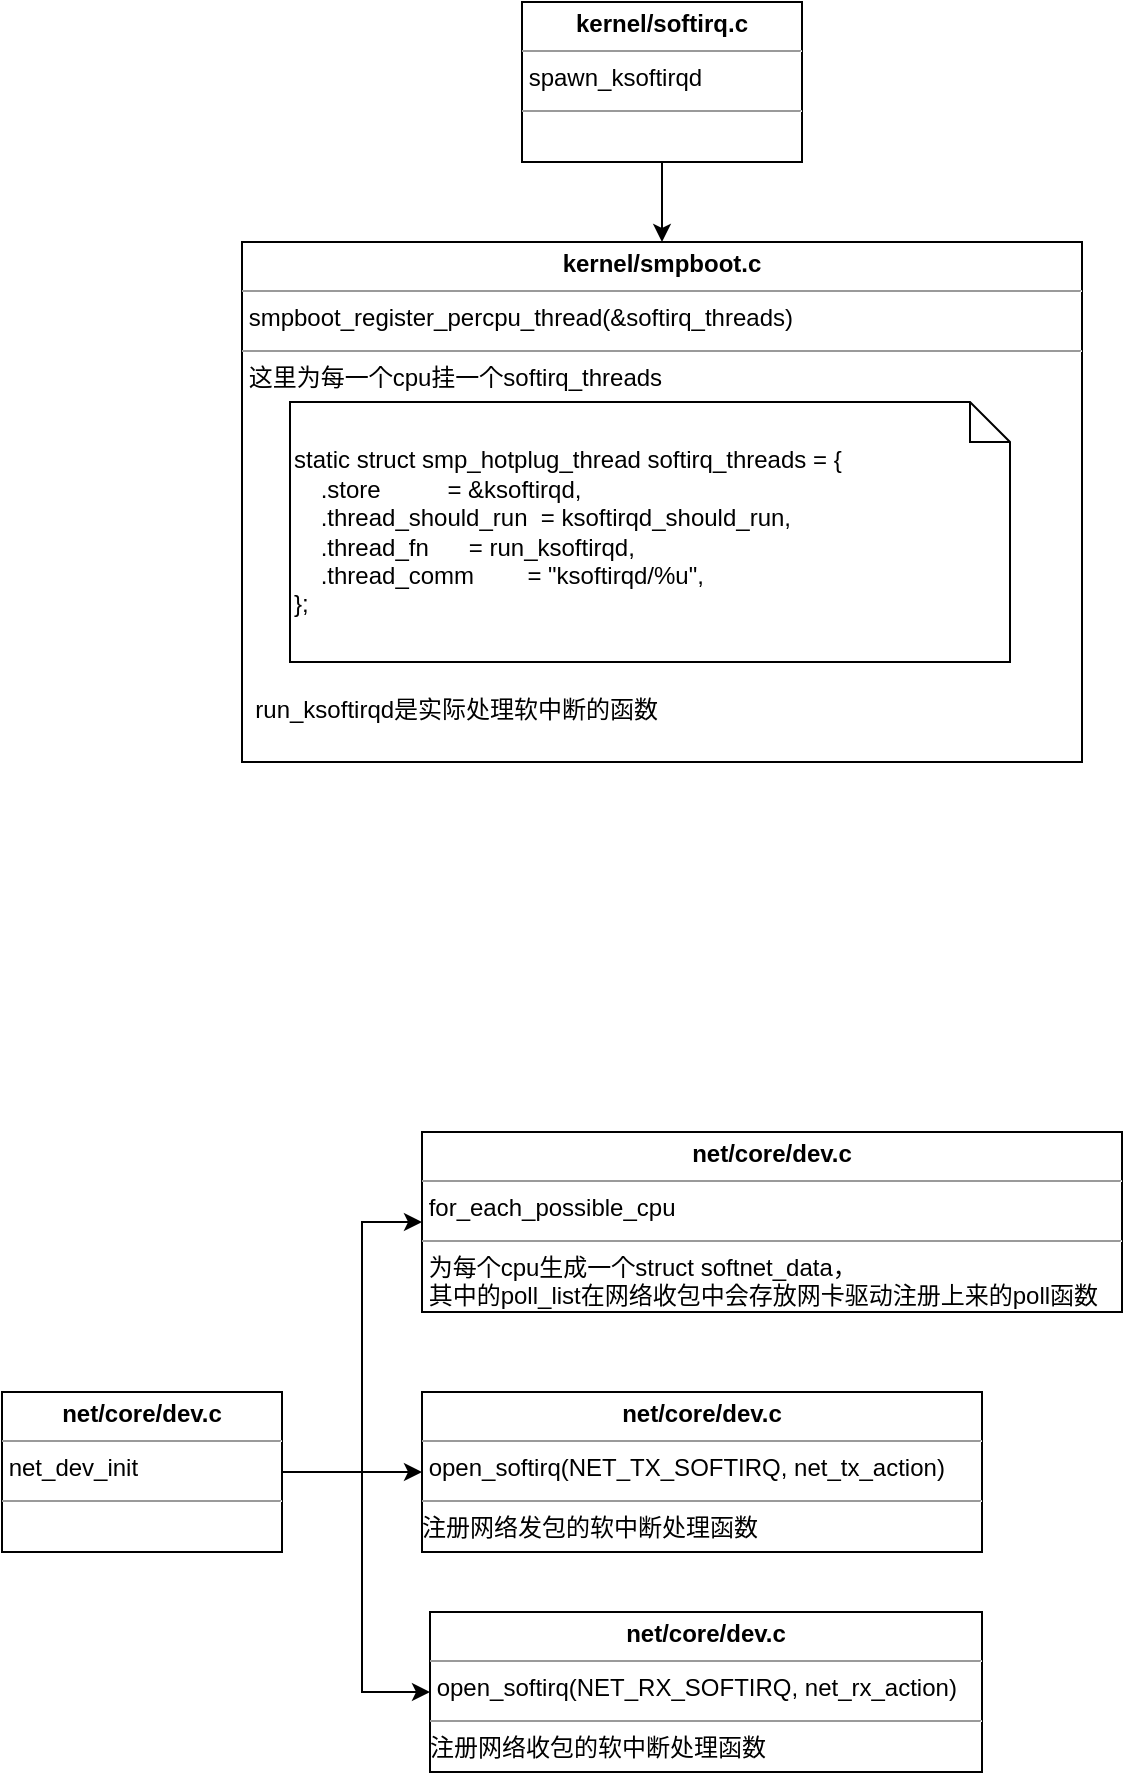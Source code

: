 <mxfile version="12.9.3" type="device"><diagram id="9yTd5UofxAGkcHHRpWci" name="第 1 页"><mxGraphModel dx="1086" dy="806" grid="1" gridSize="10" guides="1" tooltips="1" connect="1" arrows="1" fold="1" page="1" pageScale="1" pageWidth="827" pageHeight="1169" math="0" shadow="0"><root><mxCell id="0"/><mxCell id="1" parent="0"/><mxCell id="41j0bCZ5ppRRElbqNZbP-9" value="" style="edgeStyle=orthogonalEdgeStyle;rounded=0;orthogonalLoop=1;jettySize=auto;html=1;" parent="1" source="41j0bCZ5ppRRElbqNZbP-5" target="41j0bCZ5ppRRElbqNZbP-6" edge="1"><mxGeometry relative="1" as="geometry"/></mxCell><mxCell id="41j0bCZ5ppRRElbqNZbP-5" value="&lt;p style=&quot;margin: 0px ; margin-top: 4px ; text-align: center&quot;&gt;&lt;b&gt;kernel/softirq.c&lt;/b&gt;&lt;br&gt;&lt;/p&gt;&lt;hr size=&quot;1&quot;&gt;&amp;nbsp;spawn_ksoftirqd&lt;div style=&quot;height: 2px&quot;&gt;&lt;/div&gt;&lt;hr size=&quot;1&quot;&gt;&lt;div style=&quot;height: 2px&quot;&gt;&lt;br&gt;&lt;/div&gt;" style="verticalAlign=top;align=left;overflow=fill;fontSize=12;fontFamily=Helvetica;html=1;" parent="1" vertex="1"><mxGeometry x="350" y="20" width="140" height="80" as="geometry"/></mxCell><mxCell id="41j0bCZ5ppRRElbqNZbP-6" value="&lt;p style=&quot;margin: 0px ; margin-top: 4px ; text-align: center&quot;&gt;&lt;b&gt;kernel/smpboot.c&lt;/b&gt;&lt;/p&gt;&lt;hr size=&quot;1&quot;&gt;&amp;nbsp;smpboot_register_percpu_thread(&amp;amp;softirq_threads)&amp;nbsp;&lt;div style=&quot;height: 2px&quot;&gt;&lt;/div&gt;&lt;hr size=&quot;1&quot;&gt;&lt;div style=&quot;height: 2px&quot;&gt;&amp;nbsp;这里为每一个cpu挂一个softirq_threads&lt;br&gt;&lt;/div&gt;&lt;div style=&quot;height: 2px&quot;&gt;&lt;br&gt;&lt;/div&gt;&lt;div style=&quot;height: 2px&quot;&gt;&lt;br&gt;&lt;/div&gt;&lt;div style=&quot;height: 2px&quot;&gt;&lt;br&gt;&lt;/div&gt;&lt;div style=&quot;height: 2px&quot;&gt;&lt;br&gt;&lt;/div&gt;&lt;div style=&quot;height: 2px&quot;&gt;&lt;br&gt;&lt;/div&gt;&lt;div style=&quot;height: 2px&quot;&gt;&lt;br&gt;&lt;/div&gt;&lt;div style=&quot;height: 2px&quot;&gt;&lt;br&gt;&lt;/div&gt;&lt;div style=&quot;height: 2px&quot;&gt;&lt;br&gt;&lt;/div&gt;&lt;div style=&quot;height: 2px&quot;&gt;&lt;br&gt;&lt;/div&gt;&lt;div style=&quot;height: 2px&quot;&gt;&lt;br&gt;&lt;/div&gt;&lt;div style=&quot;height: 2px&quot;&gt;&lt;br&gt;&lt;/div&gt;&lt;div style=&quot;height: 2px&quot;&gt;&lt;br&gt;&lt;/div&gt;&lt;div style=&quot;height: 2px&quot;&gt;&lt;br&gt;&lt;/div&gt;&lt;div style=&quot;height: 2px&quot;&gt;&lt;br&gt;&lt;/div&gt;&lt;div style=&quot;height: 2px&quot;&gt;&lt;br&gt;&lt;/div&gt;&lt;div style=&quot;height: 2px&quot;&gt;&lt;br&gt;&lt;/div&gt;&lt;div style=&quot;height: 2px&quot;&gt;&lt;br&gt;&lt;/div&gt;&lt;div style=&quot;height: 2px&quot;&gt;&lt;br&gt;&lt;/div&gt;&lt;div style=&quot;height: 2px&quot;&gt;&lt;br&gt;&lt;/div&gt;&lt;div style=&quot;height: 2px&quot;&gt;&lt;br&gt;&lt;/div&gt;&lt;div style=&quot;height: 2px&quot;&gt;&lt;br&gt;&lt;/div&gt;&lt;div style=&quot;height: 2px&quot;&gt;&lt;br&gt;&lt;/div&gt;&lt;div style=&quot;height: 2px&quot;&gt;&lt;br&gt;&lt;/div&gt;&lt;div style=&quot;height: 2px&quot;&gt;&lt;br&gt;&lt;/div&gt;&lt;div style=&quot;height: 2px&quot;&gt;&lt;br&gt;&lt;/div&gt;&lt;div style=&quot;height: 2px&quot;&gt;&lt;br&gt;&lt;/div&gt;&lt;div style=&quot;height: 2px&quot;&gt;&lt;br&gt;&lt;/div&gt;&lt;div style=&quot;height: 2px&quot;&gt;&lt;br&gt;&lt;/div&gt;&lt;div style=&quot;height: 2px&quot;&gt;&lt;br&gt;&lt;/div&gt;&lt;div style=&quot;height: 2px&quot;&gt;&lt;br&gt;&lt;/div&gt;&lt;div style=&quot;height: 2px&quot;&gt;&lt;br&gt;&lt;/div&gt;&lt;div style=&quot;height: 2px&quot;&gt;&lt;br&gt;&lt;/div&gt;&lt;div style=&quot;height: 2px&quot;&gt;&lt;br&gt;&lt;/div&gt;&lt;div style=&quot;height: 2px&quot;&gt;&lt;br&gt;&lt;/div&gt;&lt;div style=&quot;height: 2px&quot;&gt;&lt;br&gt;&lt;/div&gt;&lt;div style=&quot;height: 2px&quot;&gt;&lt;br&gt;&lt;/div&gt;&lt;div style=&quot;height: 2px&quot;&gt;&lt;br&gt;&lt;/div&gt;&lt;div style=&quot;height: 2px&quot;&gt;&lt;br&gt;&lt;/div&gt;&lt;div style=&quot;height: 2px&quot;&gt;&lt;br&gt;&lt;/div&gt;&lt;div style=&quot;height: 2px&quot;&gt;&lt;br&gt;&lt;/div&gt;&lt;div style=&quot;height: 2px&quot;&gt;&lt;br&gt;&lt;/div&gt;&lt;div style=&quot;height: 2px&quot;&gt;&lt;br&gt;&lt;/div&gt;&lt;div style=&quot;height: 2px&quot;&gt;&lt;br&gt;&lt;/div&gt;&lt;div style=&quot;height: 2px&quot;&gt;&lt;br&gt;&lt;/div&gt;&lt;div style=&quot;height: 2px&quot;&gt;&lt;br&gt;&lt;/div&gt;&lt;div style=&quot;height: 2px&quot;&gt;&lt;br&gt;&lt;/div&gt;&lt;div style=&quot;height: 2px&quot;&gt;&lt;br&gt;&lt;/div&gt;&lt;div style=&quot;height: 2px&quot;&gt;&lt;br&gt;&lt;/div&gt;&lt;div style=&quot;height: 2px&quot;&gt;&lt;br&gt;&lt;/div&gt;&lt;div style=&quot;height: 2px&quot;&gt;&lt;br&gt;&lt;/div&gt;&lt;div style=&quot;height: 2px&quot;&gt;&lt;br&gt;&lt;/div&gt;&lt;div style=&quot;height: 2px&quot;&gt;&lt;br&gt;&lt;/div&gt;&lt;div style=&quot;height: 2px&quot;&gt;&lt;br&gt;&lt;/div&gt;&lt;div style=&quot;height: 2px&quot;&gt;&lt;br&gt;&lt;/div&gt;&lt;div style=&quot;height: 2px&quot;&gt;&lt;br&gt;&lt;/div&gt;&lt;div style=&quot;height: 2px&quot;&gt;&lt;br&gt;&lt;/div&gt;&lt;div style=&quot;height: 2px&quot;&gt;&lt;br&gt;&lt;/div&gt;&lt;div style=&quot;height: 2px&quot;&gt;&lt;br&gt;&lt;/div&gt;&lt;div style=&quot;height: 2px&quot;&gt;&lt;br&gt;&lt;/div&gt;&lt;div style=&quot;height: 2px&quot;&gt;&lt;br&gt;&lt;/div&gt;&lt;div style=&quot;height: 2px&quot;&gt;&lt;br&gt;&lt;/div&gt;&lt;div style=&quot;height: 2px&quot;&gt;&lt;br&gt;&lt;/div&gt;&lt;div style=&quot;height: 2px&quot;&gt;&lt;br&gt;&lt;/div&gt;&lt;div style=&quot;height: 2px&quot;&gt;&lt;br&gt;&lt;/div&gt;&lt;div style=&quot;height: 2px&quot;&gt;&lt;br&gt;&lt;/div&gt;&lt;div style=&quot;height: 2px&quot;&gt;&lt;br&gt;&lt;/div&gt;&lt;div style=&quot;height: 2px&quot;&gt;&lt;br&gt;&lt;/div&gt;&lt;div style=&quot;height: 2px&quot;&gt;&lt;br&gt;&lt;/div&gt;&lt;div style=&quot;height: 2px&quot;&gt;&lt;br&gt;&lt;/div&gt;&lt;div style=&quot;height: 2px&quot;&gt;&lt;br&gt;&lt;/div&gt;&lt;div style=&quot;height: 2px&quot;&gt;&lt;br&gt;&lt;/div&gt;&lt;div style=&quot;height: 2px&quot;&gt;&lt;br&gt;&lt;/div&gt;&lt;div style=&quot;height: 2px&quot;&gt;&lt;br&gt;&lt;/div&gt;&lt;div style=&quot;height: 2px&quot;&gt;&lt;br&gt;&lt;/div&gt;&lt;div style=&quot;height: 2px&quot;&gt;&lt;br&gt;&lt;/div&gt;&lt;div style=&quot;height: 2px&quot;&gt;&lt;br&gt;&lt;/div&gt;&lt;div style=&quot;height: 2px&quot;&gt;&lt;br&gt;&lt;/div&gt;&lt;div style=&quot;height: 2px&quot;&gt;&lt;br&gt;&lt;/div&gt;&lt;div style=&quot;height: 2px&quot;&gt;&lt;br&gt;&lt;/div&gt;&lt;div style=&quot;height: 2px&quot;&gt;&lt;br&gt;&lt;/div&gt;&lt;div style=&quot;height: 2px&quot;&gt;&lt;br&gt;&lt;/div&gt;&lt;div style=&quot;height: 2px&quot;&gt;&lt;br&gt;&lt;/div&gt;&lt;div style=&quot;height: 2px&quot;&gt;&amp;nbsp; run_ksoftirqd是实际处理软中断的函数&lt;/div&gt;" style="verticalAlign=top;align=left;overflow=fill;fontSize=12;fontFamily=Helvetica;html=1;" parent="1" vertex="1"><mxGeometry x="210" y="140" width="420" height="260" as="geometry"/></mxCell><mxCell id="41j0bCZ5ppRRElbqNZbP-7" value="&lt;div&gt;static struct smp_hotplug_thread softirq_threads = {&lt;/div&gt;&lt;div&gt;&amp;nbsp; &amp;nbsp; .store&amp;nbsp; &amp;nbsp; &amp;nbsp; &amp;nbsp; &amp;nbsp; = &amp;amp;ksoftirqd,&lt;/div&gt;&lt;div&gt;&amp;nbsp; &amp;nbsp; .thread_should_run&amp;nbsp; = ksoftirqd_should_run,&lt;/div&gt;&lt;div&gt;&amp;nbsp; &amp;nbsp; .thread_fn&amp;nbsp; &amp;nbsp; &amp;nbsp; = run_ksoftirqd,&lt;/div&gt;&lt;div&gt;&amp;nbsp; &amp;nbsp; .thread_comm&amp;nbsp; &amp;nbsp; &amp;nbsp; &amp;nbsp; = &quot;ksoftirqd/%u&quot;,&lt;/div&gt;&lt;div&gt;};&lt;/div&gt;" style="shape=note;size=20;whiteSpace=wrap;html=1;align=left;" parent="1" vertex="1"><mxGeometry x="234" y="220" width="360" height="130" as="geometry"/></mxCell><mxCell id="OSfMHGVdgiK8xSrv1SrU-5" value="" style="edgeStyle=orthogonalEdgeStyle;rounded=0;orthogonalLoop=1;jettySize=auto;html=1;" edge="1" parent="1" source="OSfMHGVdgiK8xSrv1SrU-1" target="OSfMHGVdgiK8xSrv1SrU-3"><mxGeometry relative="1" as="geometry"/></mxCell><mxCell id="OSfMHGVdgiK8xSrv1SrU-1" value="&lt;p style=&quot;margin: 0px ; margin-top: 4px ; text-align: center&quot;&gt;&lt;b&gt;net/core/dev.c&lt;/b&gt;&lt;br&gt;&lt;/p&gt;&lt;hr size=&quot;1&quot;&gt;&amp;nbsp;net_dev_init&lt;div style=&quot;height: 2px&quot;&gt;&lt;/div&gt;&lt;hr size=&quot;1&quot;&gt;&lt;div style=&quot;height: 2px&quot;&gt;&lt;br&gt;&lt;/div&gt;" style="verticalAlign=top;align=left;overflow=fill;fontSize=12;fontFamily=Helvetica;html=1;" vertex="1" parent="1"><mxGeometry x="90" y="715" width="140" height="80" as="geometry"/></mxCell><mxCell id="OSfMHGVdgiK8xSrv1SrU-2" value="&lt;p style=&quot;margin: 0px ; margin-top: 4px ; text-align: center&quot;&gt;&lt;b&gt;net/core/dev.c&lt;/b&gt;&lt;br&gt;&lt;/p&gt;&lt;hr size=&quot;1&quot;&gt;&amp;nbsp;for_each_possible_cpu&lt;div style=&quot;height: 2px&quot;&gt;&lt;/div&gt;&lt;hr size=&quot;1&quot;&gt;&lt;div style=&quot;height: 2px&quot;&gt;&amp;nbsp;为每个cpu生成一个struct softnet_data，&lt;/div&gt;&lt;div style=&quot;height: 2px&quot;&gt;&lt;br&gt;&lt;/div&gt;&lt;div style=&quot;height: 2px&quot;&gt;&lt;br&gt;&lt;/div&gt;&lt;div style=&quot;height: 2px&quot;&gt;&lt;br&gt;&lt;/div&gt;&lt;div style=&quot;height: 2px&quot;&gt;&lt;br&gt;&lt;/div&gt;&lt;div style=&quot;height: 2px&quot;&gt;&lt;br&gt;&lt;/div&gt;&lt;div style=&quot;height: 2px&quot;&gt;&lt;br&gt;&lt;/div&gt;&lt;div style=&quot;height: 2px&quot;&gt;&amp;nbsp;其中的poll_list在网络收包中会存放网卡驱动注册上来的poll函数&lt;/div&gt;" style="verticalAlign=top;align=left;overflow=fill;fontSize=12;fontFamily=Helvetica;html=1;" vertex="1" parent="1"><mxGeometry x="300" y="585" width="350" height="90" as="geometry"/></mxCell><mxCell id="OSfMHGVdgiK8xSrv1SrU-3" value="&lt;p style=&quot;margin: 0px ; margin-top: 4px ; text-align: center&quot;&gt;&lt;b&gt;net/core/dev.c&lt;/b&gt;&lt;br&gt;&lt;/p&gt;&lt;hr size=&quot;1&quot;&gt;&amp;nbsp;open_softirq(NET_TX_SOFTIRQ, net_tx_action)&lt;div style=&quot;height: 2px&quot;&gt;&lt;/div&gt;&lt;hr size=&quot;1&quot;&gt;&lt;div style=&quot;height: 2px&quot;&gt;注册网络发包的软中断处理函数&lt;/div&gt;" style="verticalAlign=top;align=left;overflow=fill;fontSize=12;fontFamily=Helvetica;html=1;" vertex="1" parent="1"><mxGeometry x="300" y="715" width="280" height="80" as="geometry"/></mxCell><mxCell id="OSfMHGVdgiK8xSrv1SrU-4" value="&lt;p style=&quot;margin: 0px ; margin-top: 4px ; text-align: center&quot;&gt;&lt;b&gt;net/core/dev.c&lt;/b&gt;&lt;br&gt;&lt;/p&gt;&lt;hr size=&quot;1&quot;&gt;&amp;nbsp;open_softirq(NET_RX_SOFTIRQ, net_rx_action)&lt;div style=&quot;height: 2px&quot;&gt;&lt;/div&gt;&lt;hr size=&quot;1&quot;&gt;&lt;div style=&quot;height: 2px&quot;&gt;注册网络收包的软中断处理函数&lt;/div&gt;" style="verticalAlign=top;align=left;overflow=fill;fontSize=12;fontFamily=Helvetica;html=1;" vertex="1" parent="1"><mxGeometry x="304" y="825" width="276" height="80" as="geometry"/></mxCell><mxCell id="OSfMHGVdgiK8xSrv1SrU-6" value="" style="edgeStyle=orthogonalEdgeStyle;rounded=0;orthogonalLoop=1;jettySize=auto;html=1;exitX=1;exitY=0.5;exitDx=0;exitDy=0;entryX=0;entryY=0.5;entryDx=0;entryDy=0;" edge="1" parent="1" source="OSfMHGVdgiK8xSrv1SrU-1" target="OSfMHGVdgiK8xSrv1SrU-2"><mxGeometry relative="1" as="geometry"><mxPoint x="240" y="765" as="sourcePoint"/><mxPoint x="310" y="765" as="targetPoint"/><Array as="points"><mxPoint x="270" y="755"/><mxPoint x="270" y="630"/></Array></mxGeometry></mxCell><mxCell id="OSfMHGVdgiK8xSrv1SrU-7" value="" style="edgeStyle=orthogonalEdgeStyle;rounded=0;orthogonalLoop=1;jettySize=auto;html=1;entryX=0;entryY=0.5;entryDx=0;entryDy=0;" edge="1" parent="1" target="OSfMHGVdgiK8xSrv1SrU-4"><mxGeometry relative="1" as="geometry"><mxPoint x="240" y="755" as="sourcePoint"/><mxPoint x="310" y="765" as="targetPoint"/><Array as="points"><mxPoint x="270" y="755"/><mxPoint x="270" y="865"/></Array></mxGeometry></mxCell></root></mxGraphModel></diagram></mxfile>